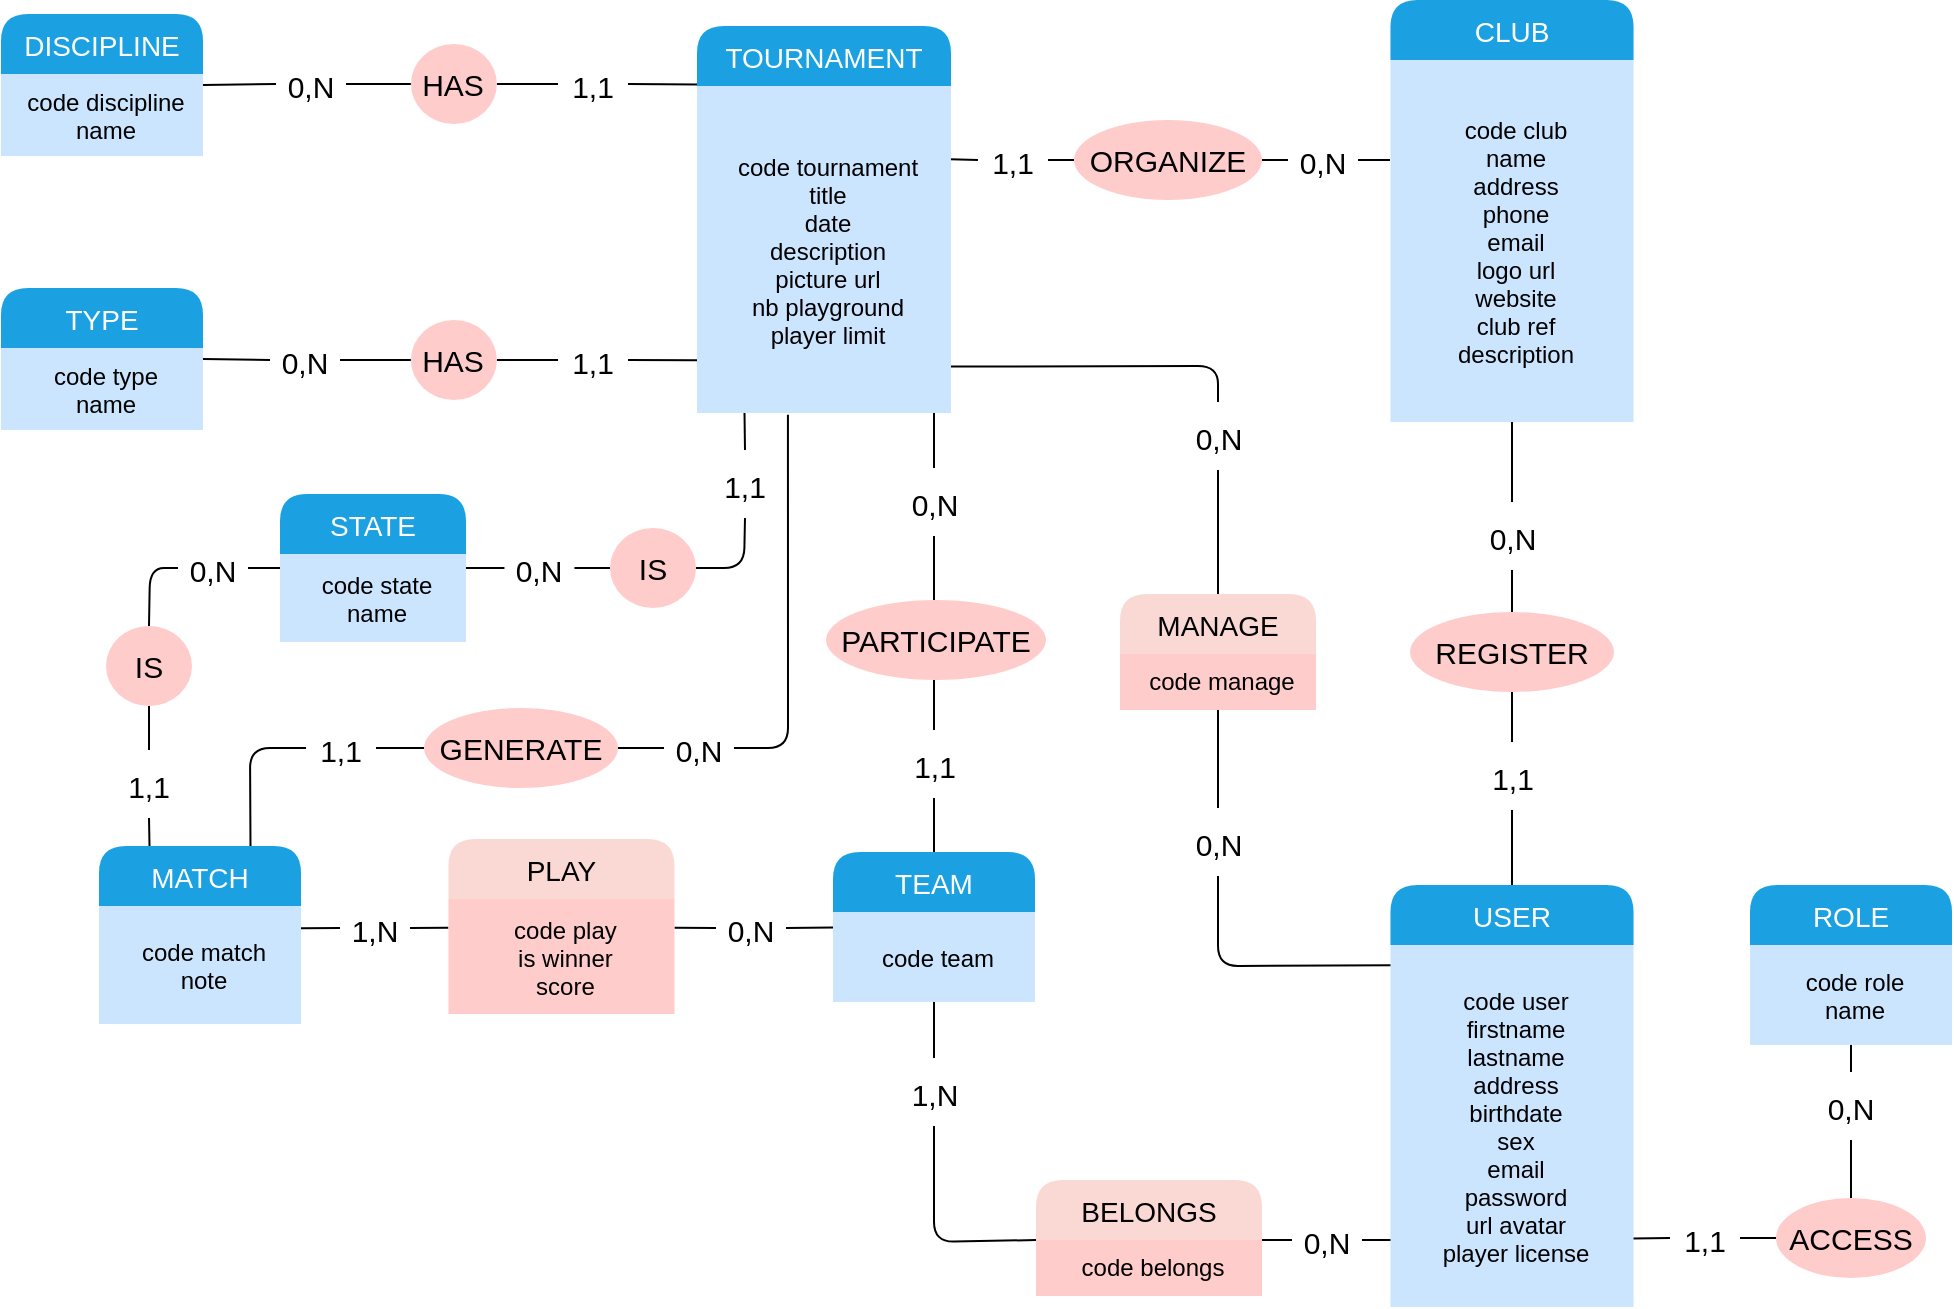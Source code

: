 <mxfile>
    <diagram id="q14IiLRXBmb8PRQ_uYk1" name="Page-1">
        <mxGraphModel dx="358" dy="567" grid="0" gridSize="10" guides="1" tooltips="1" connect="1" arrows="1" fold="1" page="1" pageScale="1" pageWidth="1169" pageHeight="827" background="#ffffff" math="0" shadow="0">
            <root>
                <mxCell id="0"/>
                <mxCell id="1" parent="0"/>
                <mxCell id="47" style="edgeStyle=none;html=1;exitX=1;exitY=0.5;exitDx=0;exitDy=0;entryX=0.007;entryY=0.151;entryDx=0;entryDy=0;entryPerimeter=0;fontSize=15;fontColor=#000000;startArrow=none;strokeColor=#000000;endArrow=none;endFill=0;" parent="1" source="57" target="207" edge="1">
                    <mxGeometry relative="1" as="geometry">
                        <mxPoint x="358.45" y="132.399" as="targetPoint"/>
                    </mxGeometry>
                </mxCell>
                <mxCell id="48" value="" style="edgeStyle=none;html=1;exitX=1;exitY=0.5;exitDx=0;exitDy=0;entryX=0;entryY=0.5;entryDx=0;entryDy=0;fontSize=15;fontColor=#000000;endArrow=none;startArrow=none;strokeColor=#000000;" parent="1" source="52" target="198" edge="1">
                    <mxGeometry relative="1" as="geometry">
                        <mxPoint x="125" y="131.5" as="sourcePoint"/>
                        <mxPoint x="191.0" y="132" as="targetPoint"/>
                    </mxGeometry>
                </mxCell>
                <mxCell id="49" style="edgeStyle=none;html=1;exitX=1;exitY=0.5;exitDx=0;exitDy=0;entryX=0.004;entryY=0.839;entryDx=0;entryDy=0;fontSize=15;fontColor=#000000;startArrow=none;entryPerimeter=0;endArrow=none;endFill=0;strokeColor=#000000;" parent="1" source="60" target="208" edge="1">
                    <mxGeometry relative="1" as="geometry">
                        <mxPoint x="357.55" y="270.031" as="targetPoint"/>
                    </mxGeometry>
                </mxCell>
                <mxCell id="51" value="" style="edgeStyle=none;html=1;exitX=1;exitY=0.5;exitDx=0;exitDy=0;entryX=0;entryY=0.5;entryDx=0;entryDy=0;fontSize=15;fontColor=#000000;endArrow=none;startArrow=none;strokeColor=#000000;" parent="1" source="54" target="196" edge="1">
                    <mxGeometry relative="1" as="geometry">
                        <mxPoint x="124.55" y="269.5" as="sourcePoint"/>
                        <mxPoint x="190.0" y="270" as="targetPoint"/>
                    </mxGeometry>
                </mxCell>
                <UserObject label="&lt;font style=&quot;font-size: 15px ; line-height: 1&quot;&gt;0,N&lt;/font&gt;" lucidchartObjectId="3bly9.hPKQTv" id="52">
                    <mxCell style="html=1;overflow=block;blockSpacing=1;whiteSpace=wrap;fontSize=20.2;spacing=3.8;strokeOpacity=0;fillOpacity=100;rounded=1;absoluteArcSize=1;arcSize=9;fillColor=none;strokeWidth=2;align=center;strokeColor=#000000;fontColor=#000000;" parent="1" vertex="1">
                        <mxGeometry x="159" y="115" width="35" height="34" as="geometry"/>
                    </mxCell>
                </UserObject>
                <mxCell id="53" value="" style="edgeStyle=none;html=1;exitX=1;exitY=0.5;exitDx=0;exitDy=0;entryX=0;entryY=0.5;entryDx=0;entryDy=0;fontSize=15;fontColor=#000000;endArrow=none;strokeColor=#000000;" parent="1" source="194" target="52" edge="1">
                    <mxGeometry relative="1" as="geometry">
                        <mxPoint x="97.0" y="131.5" as="sourcePoint"/>
                        <mxPoint x="191" y="132" as="targetPoint"/>
                    </mxGeometry>
                </mxCell>
                <UserObject label="&lt;font style=&quot;font-size: 15px ; line-height: 1&quot;&gt;0,N&lt;/font&gt;" lucidchartObjectId="3bly9.hPKQTv" id="54">
                    <mxCell style="html=1;overflow=block;blockSpacing=1;whiteSpace=wrap;fontSize=20.2;spacing=3.8;strokeOpacity=0;fillOpacity=100;rounded=1;absoluteArcSize=1;arcSize=9;fillColor=none;strokeWidth=2;align=center;strokeColor=#000000;fontColor=#000000;" parent="1" vertex="1">
                        <mxGeometry x="156" y="253" width="35" height="34" as="geometry"/>
                    </mxCell>
                </UserObject>
                <mxCell id="56" value="" style="edgeStyle=none;html=1;exitX=1;exitY=0.5;exitDx=0;exitDy=0;entryX=0;entryY=0.5;entryDx=0;entryDy=0;fontSize=15;fontColor=#000000;endArrow=none;strokeColor=#000000;" parent="1" source="191" target="54" edge="1">
                    <mxGeometry relative="1" as="geometry">
                        <mxPoint x="98.05" y="269.859" as="sourcePoint"/>
                        <mxPoint x="190.0" y="270" as="targetPoint"/>
                    </mxGeometry>
                </mxCell>
                <UserObject label="&lt;font style=&quot;font-size: 15px ; line-height: 1&quot;&gt;1,1&lt;/font&gt;" lucidchartObjectId="3bly9.hPKQTv" id="57">
                    <mxCell style="html=1;overflow=block;blockSpacing=1;whiteSpace=wrap;fontSize=20.2;spacing=3.8;strokeOpacity=0;fillOpacity=100;rounded=1;absoluteArcSize=1;arcSize=9;fillColor=none;strokeWidth=2;align=center;strokeColor=#000000;fontColor=#000000;" parent="1" vertex="1">
                        <mxGeometry x="300" y="115" width="35" height="34" as="geometry"/>
                    </mxCell>
                </UserObject>
                <mxCell id="58" value="" style="edgeStyle=none;html=1;exitX=1;exitY=0.5;exitDx=0;exitDy=0;entryX=0;entryY=0.5;entryDx=0;entryDy=0;fontSize=15;fontColor=#000000;startArrow=none;endArrow=none;strokeColor=#000000;" parent="1" source="198" target="57" edge="1">
                    <mxGeometry relative="1" as="geometry">
                        <mxPoint x="256.0" y="132" as="sourcePoint"/>
                        <mxPoint x="325.45" y="132.399" as="targetPoint"/>
                    </mxGeometry>
                </mxCell>
                <UserObject label="&lt;font style=&quot;font-size: 15px ; line-height: 1&quot;&gt;1,1&lt;/font&gt;" lucidchartObjectId="3bly9.hPKQTv" id="60">
                    <mxCell style="html=1;overflow=block;blockSpacing=1;whiteSpace=wrap;fontSize=20.2;spacing=3.8;strokeOpacity=0;fillOpacity=100;rounded=1;absoluteArcSize=1;arcSize=9;fillColor=none;strokeWidth=2;align=center;strokeColor=#000000;fontColor=#000000;" parent="1" vertex="1">
                        <mxGeometry x="300" y="253" width="35" height="34" as="geometry"/>
                    </mxCell>
                </UserObject>
                <mxCell id="61" value="" style="edgeStyle=none;html=1;exitX=1;exitY=0.5;exitDx=0;exitDy=0;entryX=0;entryY=0.5;entryDx=0;entryDy=0;fontSize=15;fontColor=#000000;startArrow=none;endArrow=none;strokeColor=#000000;" parent="1" source="196" target="60" edge="1">
                    <mxGeometry relative="1" as="geometry">
                        <mxPoint x="324.55" y="270.031" as="targetPoint"/>
                        <mxPoint x="255.45" y="270" as="sourcePoint"/>
                    </mxGeometry>
                </mxCell>
                <mxCell id="62" style="edgeStyle=none;html=1;exitX=1;exitY=0.5;exitDx=0;exitDy=0;fontSize=15;fontColor=#000000;startArrow=none;strokeColor=#000000;endArrow=none;endFill=0;entryX=-0.002;entryY=0.276;entryDx=0;entryDy=0;entryPerimeter=0;" parent="1" source="67" target="205" edge="1">
                    <mxGeometry relative="1" as="geometry">
                        <mxPoint x="702" y="170" as="targetPoint"/>
                    </mxGeometry>
                </mxCell>
                <mxCell id="64" value="" style="edgeStyle=none;html=1;exitX=1;exitY=0.5;exitDx=0;exitDy=0;entryX=0;entryY=0.5;entryDx=0;entryDy=0;fontSize=15;fontColor=#000000;endArrow=none;startArrow=none;strokeColor=#000000;" parent="1" source="65" target="203" edge="1">
                    <mxGeometry relative="1" as="geometry">
                        <mxPoint x="506" y="169.5" as="sourcePoint"/>
                        <mxPoint x="572" y="170" as="targetPoint"/>
                    </mxGeometry>
                </mxCell>
                <UserObject label="&lt;font style=&quot;font-size: 15px ; line-height: 1&quot;&gt;1,1&lt;/font&gt;" lucidchartObjectId="3bly9.hPKQTv" id="65">
                    <mxCell style="html=1;overflow=block;blockSpacing=1;whiteSpace=wrap;fontSize=20.2;spacing=3.8;strokeOpacity=0;fillOpacity=100;rounded=1;absoluteArcSize=1;arcSize=9;fillColor=none;strokeWidth=2;align=center;strokeColor=#000000;fontColor=#000000;" parent="1" vertex="1">
                        <mxGeometry x="510" y="153" width="35" height="34" as="geometry"/>
                    </mxCell>
                </UserObject>
                <mxCell id="66" value="" style="edgeStyle=none;html=1;exitX=0.996;exitY=0.224;exitDx=0;exitDy=0;entryX=0;entryY=0.5;entryDx=0;entryDy=0;fontSize=15;fontColor=#000000;endArrow=none;exitPerimeter=0;strokeColor=#000000;" parent="1" source="208" target="65" edge="1">
                    <mxGeometry relative="1" as="geometry">
                        <mxPoint x="507.85" y="169.986" as="sourcePoint"/>
                        <mxPoint x="567.55" y="194" as="targetPoint"/>
                    </mxGeometry>
                </mxCell>
                <UserObject label="&lt;font style=&quot;font-size: 15px ; line-height: 1&quot;&gt;0,N&lt;/font&gt;" lucidchartObjectId="3bly9.hPKQTv" id="67">
                    <mxCell style="html=1;overflow=block;blockSpacing=1;whiteSpace=wrap;fontSize=20.2;spacing=3.8;strokeOpacity=0;fillOpacity=100;rounded=1;absoluteArcSize=1;arcSize=9;fillColor=none;strokeWidth=2;align=center;strokeColor=#000000;fontColor=#000000;" parent="1" vertex="1">
                        <mxGeometry x="665" y="153" width="35" height="34" as="geometry"/>
                    </mxCell>
                </UserObject>
                <mxCell id="68" value="" style="edgeStyle=none;html=1;exitX=1;exitY=0.5;exitDx=0;exitDy=0;entryX=0;entryY=0.5;entryDx=0;entryDy=0;fontSize=15;fontColor=#000000;startArrow=none;endArrow=none;strokeColor=#000000;" parent="1" source="203" target="67" edge="1">
                    <mxGeometry relative="1" as="geometry">
                        <mxPoint x="637" y="170" as="sourcePoint"/>
                        <mxPoint x="706.45" y="170.399" as="targetPoint"/>
                    </mxGeometry>
                </mxCell>
                <mxCell id="70" style="edgeStyle=none;html=1;exitX=0.5;exitY=0;exitDx=0;exitDy=0;fontSize=15;fontColor=#000000;endArrow=none;endFill=0;strokeColor=#000000;startArrow=none;entryX=0.5;entryY=1;entryDx=0;entryDy=0;" parent="1" source="72" target="204" edge="1">
                    <mxGeometry relative="1" as="geometry">
                        <mxPoint x="777" y="315" as="targetPoint"/>
                    </mxGeometry>
                </mxCell>
                <mxCell id="71" style="edgeStyle=none;html=1;exitX=0.5;exitY=1;exitDx=0;exitDy=0;entryX=0.5;entryY=0;entryDx=0;entryDy=0;fontSize=15;fontColor=#000000;endArrow=none;endFill=0;strokeColor=#000000;startArrow=none;" parent="1" source="74" target="175" edge="1">
                    <mxGeometry relative="1" as="geometry">
                        <mxPoint x="777" y="515" as="targetPoint"/>
                    </mxGeometry>
                </mxCell>
                <UserObject label="&lt;font style=&quot;font-size: 15px ; line-height: 1&quot;&gt;0,N&lt;/font&gt;" lucidchartObjectId="3bly9.hPKQTv" id="72">
                    <mxCell style="html=1;overflow=block;blockSpacing=1;whiteSpace=wrap;fontSize=20.2;spacing=3.8;strokeOpacity=0;fillOpacity=100;rounded=1;absoluteArcSize=1;arcSize=9;fillColor=none;strokeWidth=2;align=center;strokeColor=#000000;fontColor=#000000;" parent="1" vertex="1">
                        <mxGeometry x="759.5" y="341" width="35" height="34" as="geometry"/>
                    </mxCell>
                </UserObject>
                <mxCell id="73" value="" style="edgeStyle=none;html=1;exitX=0.5;exitY=0;exitDx=0;exitDy=0;fontSize=15;fontColor=#000000;endArrow=none;endFill=0;strokeColor=#000000;entryX=0.5;entryY=1;entryDx=0;entryDy=0;" parent="1" source="202" target="72" edge="1">
                    <mxGeometry relative="1" as="geometry">
                        <mxPoint x="777" y="395" as="sourcePoint"/>
                        <mxPoint x="777" y="315" as="targetPoint"/>
                    </mxGeometry>
                </mxCell>
                <UserObject label="&lt;font style=&quot;font-size: 15px ; line-height: 1&quot;&gt;1,1&lt;/font&gt;" lucidchartObjectId="3bly9.hPKQTv" id="74">
                    <mxCell style="html=1;overflow=block;blockSpacing=1;whiteSpace=wrap;fontSize=20.2;spacing=3.8;strokeOpacity=0;fillOpacity=100;rounded=1;absoluteArcSize=1;arcSize=9;fillColor=none;strokeWidth=2;align=center;strokeColor=#000000;fontColor=#000000;" parent="1" vertex="1">
                        <mxGeometry x="759.5" y="461" width="35" height="34" as="geometry"/>
                    </mxCell>
                </UserObject>
                <mxCell id="75" value="" style="edgeStyle=none;html=1;exitX=0.5;exitY=1;exitDx=0;exitDy=0;entryX=0.5;entryY=0;entryDx=0;entryDy=0;fontSize=15;fontColor=#000000;endArrow=none;endFill=0;strokeColor=#000000;" parent="1" source="202" target="74" edge="1">
                    <mxGeometry relative="1" as="geometry">
                        <mxPoint x="777" y="437.0" as="sourcePoint"/>
                        <mxPoint x="777" y="515.0" as="targetPoint"/>
                    </mxGeometry>
                </mxCell>
                <mxCell id="93" value="" style="edgeStyle=none;html=1;exitX=1;exitY=0.5;exitDx=0;exitDy=0;entryX=0;entryY=0.5;entryDx=0;entryDy=0;fontSize=15;fontColor=#000000;endArrow=none;endFill=0;strokeColor=#000000;startArrow=none;" parent="1" source="94" target="179" edge="1">
                    <mxGeometry relative="1" as="geometry">
                        <mxPoint x="852" y="637.5" as="sourcePoint"/>
                        <mxPoint x="917.0" y="709" as="targetPoint"/>
                        <Array as="points"/>
                    </mxGeometry>
                </mxCell>
                <UserObject label="&lt;font style=&quot;font-size: 15px ; line-height: 1&quot;&gt;1,1&lt;/font&gt;" lucidchartObjectId="3bly9.hPKQTv" id="94">
                    <mxCell style="html=1;overflow=block;blockSpacing=1;whiteSpace=wrap;fontSize=20.2;spacing=3.8;strokeOpacity=0;fillOpacity=100;rounded=1;absoluteArcSize=1;arcSize=9;fillColor=none;strokeWidth=2;align=center;strokeColor=#000000;fontColor=#000000;" parent="1" vertex="1">
                        <mxGeometry x="856" y="692" width="35" height="34" as="geometry"/>
                    </mxCell>
                </UserObject>
                <mxCell id="95" value="" style="edgeStyle=none;html=1;exitX=0.994;exitY=0.811;exitDx=0;exitDy=0;entryX=0;entryY=0.5;entryDx=0;entryDy=0;fontSize=15;fontColor=#000000;endArrow=none;endFill=0;strokeColor=#000000;exitPerimeter=0;" parent="1" source="176" target="94" edge="1">
                    <mxGeometry relative="1" as="geometry">
                        <mxPoint x="851.85" y="637.677" as="sourcePoint"/>
                        <mxPoint x="942.0" y="718" as="targetPoint"/>
                        <Array as="points"/>
                    </mxGeometry>
                </mxCell>
                <UserObject label="&lt;font style=&quot;font-size: 15px ; line-height: 1&quot;&gt;0,N&lt;/font&gt;" lucidchartObjectId="3bly9.hPKQTv" id="96">
                    <mxCell style="html=1;overflow=block;blockSpacing=1;whiteSpace=wrap;fontSize=20.2;spacing=3.8;strokeOpacity=0;fillOpacity=100;rounded=1;absoluteArcSize=1;arcSize=9;fillColor=none;strokeWidth=2;align=center;strokeColor=#000000;fontColor=#000000;" parent="1" vertex="1">
                        <mxGeometry x="929" y="626" width="35" height="34" as="geometry"/>
                    </mxCell>
                </UserObject>
                <mxCell id="107" style="edgeStyle=none;html=1;exitX=0.5;exitY=0;exitDx=0;exitDy=0;entryX=0.5;entryY=1;entryDx=0;entryDy=0;fontSize=15;fontColor=#000000;endArrow=none;endFill=0;strokeColor=#000000;startArrow=none;" parent="1" source="111" target="161" edge="1">
                    <mxGeometry relative="1" as="geometry">
                        <mxPoint x="488" y="592.104" as="targetPoint"/>
                    </mxGeometry>
                </mxCell>
                <UserObject label="&lt;font style=&quot;font-size: 15px ; line-height: 1&quot;&gt;0,N&lt;/font&gt;" lucidchartObjectId="3bly9.hPKQTv" id="109">
                    <mxCell style="html=1;overflow=block;blockSpacing=1;whiteSpace=wrap;fontSize=20.2;spacing=3.8;strokeOpacity=0;fillOpacity=100;rounded=1;absoluteArcSize=1;arcSize=9;fillColor=none;strokeWidth=2;align=center;strokeColor=#000000;fontColor=#000000;" parent="1" vertex="1">
                        <mxGeometry x="667" y="693" width="35" height="34" as="geometry"/>
                    </mxCell>
                </UserObject>
                <mxCell id="110" value="" style="edgeStyle=none;html=1;fontSize=15;fontColor=#000000;endArrow=none;endFill=0;strokeColor=#000000;exitX=1;exitY=0;exitDx=0;exitDy=0;entryX=0;entryY=0.5;entryDx=0;entryDy=0;" parent="1" source="170" target="109" edge="1">
                    <mxGeometry relative="1" as="geometry">
                        <mxPoint x="627.45" y="709.405" as="sourcePoint"/>
                        <mxPoint x="653" y="709" as="targetPoint"/>
                    </mxGeometry>
                </mxCell>
                <UserObject label="&lt;font style=&quot;font-size: 15px ; line-height: 1&quot;&gt;1,N&lt;/font&gt;" lucidchartObjectId="3bly9.hPKQTv" id="111">
                    <mxCell style="html=1;overflow=block;blockSpacing=1;whiteSpace=wrap;fontSize=20.2;spacing=3.8;strokeOpacity=0;fillOpacity=100;rounded=1;absoluteArcSize=1;arcSize=9;fillColor=none;strokeWidth=2;align=center;strokeColor=#000000;fontColor=#000000;" parent="1" vertex="1">
                        <mxGeometry x="470.5" y="619" width="35" height="34" as="geometry"/>
                    </mxCell>
                </UserObject>
                <mxCell id="112" value="" style="edgeStyle=none;html=1;exitX=0;exitY=0;exitDx=0;exitDy=0;entryX=0.5;entryY=1;entryDx=0;entryDy=0;fontSize=15;fontColor=#000000;endArrow=none;endFill=0;strokeColor=#000000;" parent="1" source="170" target="111" edge="1">
                    <mxGeometry relative="1" as="geometry">
                        <mxPoint x="552" y="710" as="sourcePoint"/>
                        <mxPoint x="132" y="549.665" as="targetPoint"/>
                        <Array as="points">
                            <mxPoint x="488" y="711"/>
                        </Array>
                    </mxGeometry>
                </mxCell>
                <mxCell id="121" style="edgeStyle=none;html=1;exitX=0.5;exitY=1;exitDx=0;exitDy=0;entryX=0.5;entryY=0;entryDx=0;entryDy=0;fontSize=15;fontColor=#000000;endArrow=none;endFill=0;strokeColor=#000000;" parent="1" source="113" target="160" edge="1">
                    <mxGeometry relative="1" as="geometry">
                        <mxPoint x="488" y="502.0" as="targetPoint"/>
                    </mxGeometry>
                </mxCell>
                <UserObject label="&lt;font style=&quot;font-size: 15px ; line-height: 1&quot;&gt;1,1&lt;/font&gt;" lucidchartObjectId="3bly9.hPKQTv" id="113">
                    <mxCell style="html=1;overflow=block;blockSpacing=1;whiteSpace=wrap;fontSize=20.2;spacing=3.8;strokeOpacity=0;fillOpacity=100;rounded=1;absoluteArcSize=1;arcSize=9;fillColor=none;strokeWidth=2;align=center;strokeColor=#000000;fontColor=#000000;" parent="1" vertex="1">
                        <mxGeometry x="470.5" y="455" width="35" height="34" as="geometry"/>
                    </mxCell>
                </UserObject>
                <mxCell id="119" style="edgeStyle=none;html=1;exitX=0.5;exitY=0;exitDx=0;exitDy=0;entryX=0.933;entryY=0.995;entryDx=0;entryDy=0;fontSize=15;fontColor=#000000;endArrow=none;endFill=0;strokeColor=#000000;entryPerimeter=0;" parent="1" source="115" target="208" edge="1">
                    <mxGeometry relative="1" as="geometry">
                        <mxPoint x="475" y="296.5" as="targetPoint"/>
                    </mxGeometry>
                </mxCell>
                <UserObject label="&lt;font style=&quot;font-size: 15px ; line-height: 1&quot;&gt;0,N&lt;/font&gt;" lucidchartObjectId="3bly9.hPKQTv" id="115">
                    <mxCell style="html=1;overflow=block;blockSpacing=1;whiteSpace=wrap;fontSize=20.2;spacing=3.8;strokeOpacity=0;fillOpacity=100;rounded=1;absoluteArcSize=1;arcSize=9;fillColor=none;strokeWidth=2;align=center;strokeColor=#000000;fontColor=#000000;" parent="1" vertex="1">
                        <mxGeometry x="470.5" y="324" width="35" height="34" as="geometry"/>
                    </mxCell>
                </UserObject>
                <mxCell id="124" style="edgeStyle=none;html=1;exitX=0.5;exitY=0;exitDx=0;exitDy=0;entryX=0.996;entryY=0.858;entryDx=0;entryDy=0;entryPerimeter=0;fontSize=15;fontColor=#000000;endArrow=none;endFill=0;strokeColor=#000000;startArrow=none;" parent="1" source="126" target="208" edge="1">
                    <mxGeometry relative="1" as="geometry">
                        <Array as="points">
                            <mxPoint x="630" y="273"/>
                        </Array>
                        <mxPoint x="510.7" y="273.584" as="targetPoint"/>
                    </mxGeometry>
                </mxCell>
                <mxCell id="125" style="edgeStyle=none;html=1;exitX=0.5;exitY=1;exitDx=0;exitDy=0;entryX=0.011;entryY=0.056;entryDx=0;entryDy=0;entryPerimeter=0;fontSize=15;fontColor=#000000;endArrow=none;endFill=0;strokeColor=#000000;startArrow=none;" parent="1" source="129" target="176" edge="1">
                    <mxGeometry relative="1" as="geometry">
                        <Array as="points">
                            <mxPoint x="630" y="573"/>
                        </Array>
                        <mxPoint x="700.05" y="572.639" as="targetPoint"/>
                    </mxGeometry>
                </mxCell>
                <mxCell id="128" style="edgeStyle=none;html=1;exitX=0.5;exitY=1;exitDx=0;exitDy=0;entryX=0.5;entryY=0;entryDx=0;entryDy=0;fontSize=15;fontColor=#000000;endArrow=none;endFill=0;strokeColor=#000000;" parent="1" source="126" target="171" edge="1">
                    <mxGeometry relative="1" as="geometry">
                        <mxPoint x="630" y="383" as="targetPoint"/>
                    </mxGeometry>
                </mxCell>
                <UserObject label="&lt;font style=&quot;font-size: 15px ; line-height: 1&quot;&gt;0,N&lt;/font&gt;" lucidchartObjectId="3bly9.hPKQTv" id="126">
                    <mxCell style="html=1;overflow=block;blockSpacing=1;whiteSpace=wrap;fontSize=20.2;spacing=3.8;strokeOpacity=0;fillOpacity=100;rounded=1;absoluteArcSize=1;arcSize=9;fillColor=none;strokeWidth=2;align=center;strokeColor=#000000;fontColor=#000000;" parent="1" vertex="1">
                        <mxGeometry x="612.5" y="291" width="35" height="34" as="geometry"/>
                    </mxCell>
                </UserObject>
                <UserObject label="&lt;font style=&quot;font-size: 15px ; line-height: 1&quot;&gt;0,N&lt;/font&gt;" lucidchartObjectId="3bly9.hPKQTv" id="129">
                    <mxCell style="html=1;overflow=block;blockSpacing=1;whiteSpace=wrap;fontSize=20.2;spacing=3.8;strokeOpacity=0;fillOpacity=100;rounded=1;absoluteArcSize=1;arcSize=9;fillColor=none;strokeWidth=2;align=center;strokeColor=#000000;fontColor=#000000;" parent="1" vertex="1">
                        <mxGeometry x="612.5" y="494" width="35" height="34" as="geometry"/>
                    </mxCell>
                </UserObject>
                <mxCell id="130" value="" style="edgeStyle=none;html=1;exitX=0.5;exitY=1;exitDx=0;exitDy=0;entryX=0.5;entryY=0;entryDx=0;entryDy=0;fontSize=15;fontColor=#000000;endArrow=none;endFill=0;strokeColor=#000000;" parent="1" source="172" target="129" edge="1">
                    <mxGeometry relative="1" as="geometry">
                        <mxPoint x="630" y="449" as="sourcePoint"/>
                        <mxPoint x="719.05" y="593.639" as="targetPoint"/>
                        <Array as="points"/>
                    </mxGeometry>
                </mxCell>
                <mxCell id="135" value="" style="edgeStyle=none;html=1;fontSize=15;fontColor=#000000;endArrow=none;endFill=0;strokeColor=#000000;exitX=1;exitY=0.5;exitDx=0;exitDy=0;entryX=0.005;entryY=0.815;entryDx=0;entryDy=0;entryPerimeter=0;" parent="1" source="109" target="176" edge="1">
                    <mxGeometry relative="1" as="geometry">
                        <mxPoint x="644.45" y="719" as="sourcePoint"/>
                        <mxPoint x="702.3" y="709.974" as="targetPoint"/>
                    </mxGeometry>
                </mxCell>
                <mxCell id="139" style="edgeStyle=none;html=1;exitX=0.5;exitY=1;exitDx=0;exitDy=0;entryX=0.5;entryY=0;entryDx=0;entryDy=0;fontSize=15;fontColor=#000000;endArrow=none;endFill=0;strokeColor=#000000;" parent="1" target="113" edge="1">
                    <mxGeometry relative="1" as="geometry">
                        <mxPoint x="488" y="430" as="sourcePoint"/>
                        <mxPoint x="461" y="615" as="targetPoint"/>
                    </mxGeometry>
                </mxCell>
                <UserObject label="&lt;font style=&quot;font-size: 15px ; line-height: 1&quot;&gt;0,N&lt;/font&gt;" lucidchartObjectId="3bly9.hPKQTv" id="142">
                    <mxCell style="html=1;overflow=block;blockSpacing=1;whiteSpace=wrap;fontSize=20.2;spacing=3.8;strokeOpacity=0;fillOpacity=100;rounded=1;absoluteArcSize=1;arcSize=35;fillColor=none;strokeWidth=2;align=center;strokeColor=#000000;fontColor=#000000;" parent="1" vertex="1">
                        <mxGeometry x="353" y="447" width="35" height="34" as="geometry"/>
                    </mxCell>
                </UserObject>
                <mxCell id="144" style="edgeStyle=none;html=1;exitX=1;exitY=0.5;exitDx=0;exitDy=0;entryX=0;entryY=0.5;entryDx=0;entryDy=0;fontSize=15;fontColor=#000000;endArrow=none;endFill=0;strokeColor=#000000;" parent="1" source="200" target="142" edge="1">
                    <mxGeometry relative="1" as="geometry">
                        <mxPoint x="214.45" y="464" as="sourcePoint"/>
                        <mxPoint x="338" y="464.0" as="targetPoint"/>
                    </mxGeometry>
                </mxCell>
                <mxCell id="145" style="edgeStyle=none;html=1;exitX=0.358;exitY=1.005;exitDx=0;exitDy=0;entryX=1;entryY=0.5;entryDx=0;entryDy=0;fontSize=15;fontColor=#000000;endArrow=none;endFill=0;strokeColor=#000000;exitPerimeter=0;" parent="1" source="208" target="142" edge="1">
                    <mxGeometry relative="1" as="geometry">
                        <mxPoint x="425.883" y="297.318" as="sourcePoint"/>
                        <mxPoint x="409.0" y="464" as="targetPoint"/>
                        <Array as="points">
                            <mxPoint x="415" y="464"/>
                        </Array>
                    </mxGeometry>
                </mxCell>
                <mxCell id="146" style="edgeStyle=none;html=1;exitX=0;exitY=0.5;exitDx=0;exitDy=0;fontSize=15;fontColor=#000000;endArrow=none;endFill=0;strokeColor=#000000;entryX=1;entryY=0.5;entryDx=0;entryDy=0;" parent="1" source="200" target="147" edge="1">
                    <mxGeometry relative="1" as="geometry">
                        <mxPoint x="149.0" y="464" as="sourcePoint"/>
                        <mxPoint x="112" y="464" as="targetPoint"/>
                    </mxGeometry>
                </mxCell>
                <UserObject label="&lt;font style=&quot;font-size: 15px ; line-height: 1&quot;&gt;1,1&lt;/font&gt;" lucidchartObjectId="3bly9.hPKQTv" id="147">
                    <mxCell style="html=1;overflow=block;blockSpacing=1;whiteSpace=wrap;fontSize=20.2;spacing=3.8;strokeOpacity=0;fillOpacity=100;rounded=1;absoluteArcSize=1;arcSize=35;fillColor=none;strokeWidth=2;align=center;strokeColor=#000000;fontColor=#000000;" parent="1" vertex="1">
                        <mxGeometry x="174" y="447" width="35" height="34" as="geometry"/>
                    </mxCell>
                </UserObject>
                <mxCell id="148" style="edgeStyle=none;html=1;exitX=0;exitY=0.5;exitDx=0;exitDy=0;fontSize=15;fontColor=#000000;endArrow=none;endFill=0;strokeColor=#000000;entryX=0.75;entryY=0;entryDx=0;entryDy=0;" parent="1" source="147" target="158" edge="1">
                    <mxGeometry relative="1" as="geometry">
                        <mxPoint x="167.0" y="402" as="sourcePoint"/>
                        <mxPoint x="35" y="497.5" as="targetPoint"/>
                        <Array as="points">
                            <mxPoint x="146" y="464"/>
                        </Array>
                    </mxGeometry>
                </mxCell>
                <UserObject label="&lt;font style=&quot;font-size: 15px ; line-height: 1&quot;&gt;1,N&lt;/font&gt;" lucidchartObjectId="3bly9.hPKQTv" id="151">
                    <mxCell style="html=1;overflow=block;blockSpacing=1;whiteSpace=wrap;fontSize=20.2;spacing=3.8;strokeOpacity=0;fillOpacity=100;rounded=1;absoluteArcSize=1;arcSize=9;fillColor=none;strokeWidth=2;align=center;strokeColor=#000000;fontColor=#000000;" parent="1" vertex="1">
                        <mxGeometry x="191" y="537" width="35" height="34" as="geometry"/>
                    </mxCell>
                </UserObject>
                <UserObject label="&lt;font style=&quot;font-size: 15px ; line-height: 1&quot;&gt;0,N&lt;/font&gt;" lucidchartObjectId="3bly9.hPKQTv" id="152">
                    <mxCell style="html=1;overflow=block;blockSpacing=1;whiteSpace=wrap;fontSize=20.2;spacing=3.8;strokeOpacity=0;fillOpacity=100;rounded=1;absoluteArcSize=1;arcSize=35;fillColor=none;strokeWidth=2;align=center;strokeColor=#000000;fontColor=#000000;" parent="1" vertex="1">
                        <mxGeometry x="379" y="537" width="35" height="34" as="geometry"/>
                    </mxCell>
                </UserObject>
                <mxCell id="154" style="edgeStyle=none;html=1;entryX=1;entryY=0.5;entryDx=0;entryDy=0;fontSize=15;fontColor=#000000;endArrow=none;endFill=0;strokeColor=#000000;startArrow=none;exitX=0.004;exitY=0.173;exitDx=0;exitDy=0;exitPerimeter=0;" parent="1" source="161" target="152" edge="1">
                    <mxGeometry relative="1" as="geometry">
                        <mxPoint x="385" y="554" as="sourcePoint"/>
                        <mxPoint x="437" y="613.608" as="targetPoint"/>
                    </mxGeometry>
                </mxCell>
                <mxCell id="155" style="edgeStyle=none;html=1;entryX=0;entryY=0.5;entryDx=0;entryDy=0;fontSize=15;fontColor=#000000;endArrow=none;endFill=0;strokeColor=#000000;startArrow=none;exitX=1;exitY=0.25;exitDx=0;exitDy=0;" parent="1" source="167" target="152" edge="1">
                    <mxGeometry relative="1" as="geometry">
                        <mxPoint x="278" y="554" as="sourcePoint"/>
                        <mxPoint x="356" y="554.0" as="targetPoint"/>
                    </mxGeometry>
                </mxCell>
                <mxCell id="156" style="edgeStyle=none;html=1;exitX=0.999;exitY=0.189;exitDx=0;exitDy=0;entryX=0;entryY=0.5;entryDx=0;entryDy=0;fontSize=15;fontColor=#000000;endArrow=none;endFill=0;strokeColor=#000000;startArrow=none;exitPerimeter=0;" parent="1" source="159" target="151" edge="1">
                    <mxGeometry relative="1" as="geometry">
                        <mxPoint x="94.95" y="548.66" as="sourcePoint"/>
                        <mxPoint x="436" y="613.608" as="targetPoint"/>
                    </mxGeometry>
                </mxCell>
                <mxCell id="157" style="edgeStyle=none;html=1;entryX=1;entryY=0.5;entryDx=0;entryDy=0;fontSize=15;fontColor=#000000;endArrow=none;endFill=0;strokeColor=#000000;startArrow=none;exitX=0;exitY=0.25;exitDx=0;exitDy=0;" parent="1" source="167" target="151" edge="1">
                    <mxGeometry relative="1" as="geometry">
                        <mxPoint x="128" y="554" as="sourcePoint"/>
                        <mxPoint x="93" y="553" as="targetPoint"/>
                    </mxGeometry>
                </mxCell>
                <mxCell id="158" value="MATCH" style="swimlane;childLayout=stackLayout;horizontal=1;startSize=30;horizontalStack=0;rounded=1;fontSize=14;fontStyle=0;strokeWidth=2;resizeParent=0;resizeLast=1;shadow=0;dashed=0;align=center;fillColor=#1ba1e2;fontColor=#ffffff;strokeColor=none;swimlaneLine=0;" parent="1" vertex="1">
                    <mxGeometry x="70.5" y="513" width="101" height="89" as="geometry">
                        <mxRectangle x="206" y="605" width="76" height="30" as="alternateBounds"/>
                    </mxGeometry>
                </mxCell>
                <mxCell id="159" value="code match&#10;note" style="align=center;strokeColor=none;fillColor=#cce5ff;spacingLeft=4;fontSize=12;verticalAlign=middle;resizable=0;rotatable=0;part=1;fontColor=#000000;" parent="158" vertex="1">
                    <mxGeometry y="30" width="101" height="59" as="geometry"/>
                </mxCell>
                <mxCell id="160" value="TEAM" style="swimlane;childLayout=stackLayout;horizontal=1;startSize=30;horizontalStack=0;rounded=1;fontSize=14;fontStyle=0;strokeWidth=2;resizeParent=0;resizeLast=1;shadow=0;dashed=0;align=center;fillColor=#1ba1e2;fontColor=#ffffff;strokeColor=none;swimlaneLine=0;" parent="1" vertex="1">
                    <mxGeometry x="437.5" y="516" width="101" height="75" as="geometry">
                        <mxRectangle x="206" y="605" width="76" height="30" as="alternateBounds"/>
                    </mxGeometry>
                </mxCell>
                <mxCell id="161" value="code team" style="align=center;strokeColor=none;fillColor=#cce5ff;spacingLeft=4;fontSize=12;verticalAlign=middle;resizable=0;rotatable=0;part=1;fontColor=#000000;" parent="160" vertex="1">
                    <mxGeometry y="30" width="101" height="45" as="geometry"/>
                </mxCell>
                <mxCell id="166" value="PLAY" style="swimlane;childLayout=stackLayout;horizontal=1;startSize=30;horizontalStack=0;rounded=1;fontSize=14;fontStyle=0;strokeWidth=2;resizeParent=0;resizeLast=1;shadow=0;dashed=0;align=center;fillColor=#fad9d5;strokeColor=none;swimlaneLine=0;fontColor=#000000;" parent="1" vertex="1">
                    <mxGeometry x="245.22" y="509.5" width="113" height="87.5" as="geometry">
                        <mxRectangle x="206" y="605" width="76" height="30" as="alternateBounds"/>
                    </mxGeometry>
                </mxCell>
                <mxCell id="167" value="code play&#10;is winner&#10;score" style="align=center;strokeColor=none;fillColor=#ffcccc;spacingLeft=4;fontSize=12;verticalAlign=middle;resizable=0;rotatable=0;part=1;fontColor=#000000;" parent="166" vertex="1">
                    <mxGeometry y="30" width="113" height="57.5" as="geometry"/>
                </mxCell>
                <mxCell id="169" value="BELONGS" style="swimlane;childLayout=stackLayout;horizontal=1;startSize=30;horizontalStack=0;rounded=1;fontSize=14;fontStyle=0;strokeWidth=2;resizeParent=0;resizeLast=1;shadow=0;dashed=0;align=center;fillColor=#fad9d5;strokeColor=none;swimlaneLine=0;fontColor=#000000;" parent="1" vertex="1">
                    <mxGeometry x="539" y="680" width="113" height="58" as="geometry">
                        <mxRectangle x="206" y="605" width="76" height="30" as="alternateBounds"/>
                    </mxGeometry>
                </mxCell>
                <mxCell id="170" value="code belongs" style="align=center;strokeColor=none;fillColor=#ffcccc;spacingLeft=4;fontSize=12;verticalAlign=top;resizable=0;rotatable=0;part=1;fontColor=#000000;" parent="169" vertex="1">
                    <mxGeometry y="30" width="113" height="28" as="geometry"/>
                </mxCell>
                <mxCell id="171" value="MANAGE" style="swimlane;childLayout=stackLayout;horizontal=1;startSize=30;horizontalStack=0;rounded=1;fontSize=14;fontStyle=0;strokeWidth=2;resizeParent=0;resizeLast=1;shadow=0;dashed=0;align=center;fillColor=#fad9d5;strokeColor=none;swimlaneLine=0;fontColor=#000000;" parent="1" vertex="1">
                    <mxGeometry x="581" y="387" width="98" height="58" as="geometry">
                        <mxRectangle x="206" y="605" width="76" height="30" as="alternateBounds"/>
                    </mxGeometry>
                </mxCell>
                <mxCell id="172" value="code manage" style="align=center;strokeColor=none;fillColor=#ffcccc;spacingLeft=4;fontSize=12;verticalAlign=top;resizable=0;rotatable=0;part=1;fontColor=#000000;" parent="171" vertex="1">
                    <mxGeometry y="30" width="98" height="28" as="geometry"/>
                </mxCell>
                <mxCell id="175" value="USER" style="swimlane;childLayout=stackLayout;horizontal=1;startSize=30;horizontalStack=0;rounded=1;fontSize=14;fontStyle=0;strokeWidth=2;resizeParent=0;resizeLast=1;shadow=0;dashed=0;align=center;fillColor=#1ba1e2;fontColor=#ffffff;strokeColor=none;swimlaneLine=0;" parent="1" vertex="1">
                    <mxGeometry x="716.23" y="532.5" width="121.55" height="211" as="geometry">
                        <mxRectangle x="206" y="605" width="76" height="30" as="alternateBounds"/>
                    </mxGeometry>
                </mxCell>
                <mxCell id="176" value="code user&#10;firstname&#10;lastname&#10;address&#10;birthdate&#10;sex&#10;email&#10;password&#10;url avatar&#10;player license" style="align=center;strokeColor=none;fillColor=#cce5ff;spacingLeft=4;fontSize=12;verticalAlign=middle;resizable=0;rotatable=0;part=1;fontColor=#000000;" parent="175" vertex="1">
                    <mxGeometry y="30" width="121.55" height="181" as="geometry"/>
                </mxCell>
                <mxCell id="177" value="ROLE" style="swimlane;childLayout=stackLayout;horizontal=1;startSize=30;horizontalStack=0;rounded=1;fontSize=14;fontStyle=0;strokeWidth=2;resizeParent=0;resizeLast=1;shadow=0;dashed=0;align=center;fillColor=#1ba1e2;fontColor=#ffffff;strokeColor=none;swimlaneLine=0;" parent="1" vertex="1">
                    <mxGeometry x="896" y="532.5" width="101" height="80" as="geometry">
                        <mxRectangle x="206" y="605" width="76" height="30" as="alternateBounds"/>
                    </mxGeometry>
                </mxCell>
                <mxCell id="178" value="code role&#10;name" style="align=center;strokeColor=none;fillColor=#cce5ff;spacingLeft=4;fontSize=12;verticalAlign=middle;resizable=0;rotatable=0;part=1;fontColor=#000000;" parent="177" vertex="1">
                    <mxGeometry y="30" width="101" height="50" as="geometry"/>
                </mxCell>
                <mxCell id="179" value="ACCESS" style="ellipse;whiteSpace=wrap;html=1;align=center;rounded=1;fontSize=15;fillColor=#ffcccc;strokeColor=none;fontColor=#000000;" parent="1" vertex="1">
                    <mxGeometry x="909" y="689" width="75" height="40" as="geometry"/>
                </mxCell>
                <mxCell id="180" value="" style="edgeStyle=none;html=1;exitX=0.5;exitY=0;exitDx=0;exitDy=0;entryX=0.5;entryY=1;entryDx=0;entryDy=0;fontSize=15;fontColor=#000000;endArrow=none;endFill=0;strokeColor=#000000;startArrow=none;" parent="1" source="179" target="96" edge="1">
                    <mxGeometry relative="1" as="geometry">
                        <mxPoint x="900" y="719" as="sourcePoint"/>
                        <mxPoint x="915.0" y="719" as="targetPoint"/>
                        <Array as="points"/>
                    </mxGeometry>
                </mxCell>
                <mxCell id="181" value="" style="edgeStyle=none;html=1;entryX=0.5;entryY=0;entryDx=0;entryDy=0;fontSize=15;fontColor=#000000;endArrow=none;endFill=0;strokeColor=#000000;startArrow=none;exitX=0.5;exitY=1;exitDx=0;exitDy=0;" parent="1" source="177" target="96" edge="1">
                    <mxGeometry relative="1" as="geometry">
                        <mxPoint x="1007" y="709" as="sourcePoint"/>
                        <mxPoint x="970" y="719" as="targetPoint"/>
                        <Array as="points"/>
                    </mxGeometry>
                </mxCell>
                <mxCell id="191" value="TYPE" style="swimlane;childLayout=stackLayout;horizontal=1;startSize=30;horizontalStack=0;rounded=1;fontSize=14;fontStyle=0;strokeWidth=2;resizeParent=0;resizeLast=1;shadow=0;dashed=0;align=center;fillColor=#1ba1e2;fontColor=#ffffff;strokeColor=none;swimlaneLine=0;" parent="1" vertex="1">
                    <mxGeometry x="21.5" y="234" width="101" height="71" as="geometry">
                        <mxRectangle x="206" y="605" width="76" height="30" as="alternateBounds"/>
                    </mxGeometry>
                </mxCell>
                <mxCell id="192" value="code type&#10;name" style="align=center;strokeColor=none;fillColor=#cce5ff;spacingLeft=4;fontSize=12;verticalAlign=middle;resizable=0;rotatable=0;part=1;fontColor=#000000;" parent="191" vertex="1">
                    <mxGeometry y="30" width="101" height="41" as="geometry"/>
                </mxCell>
                <mxCell id="194" value="DISCIPLINE" style="swimlane;childLayout=stackLayout;horizontal=1;startSize=30;horizontalStack=0;rounded=1;fontSize=14;fontStyle=0;strokeWidth=2;resizeParent=0;resizeLast=1;shadow=0;dashed=0;align=center;fillColor=#1ba1e2;fontColor=#ffffff;strokeColor=none;swimlaneLine=0;verticalAlign=middle;" parent="1" vertex="1">
                    <mxGeometry x="21.5" y="97" width="101" height="71" as="geometry">
                        <mxRectangle x="206" y="605" width="76" height="30" as="alternateBounds"/>
                    </mxGeometry>
                </mxCell>
                <mxCell id="195" value="code discipline&#10;name" style="align=center;strokeColor=none;fillColor=#cce5ff;spacingLeft=4;fontSize=12;verticalAlign=middle;resizable=0;rotatable=0;part=1;fontColor=#000000;" parent="194" vertex="1">
                    <mxGeometry y="30" width="101" height="41" as="geometry"/>
                </mxCell>
                <mxCell id="196" value="HAS" style="ellipse;whiteSpace=wrap;html=1;align=center;rounded=1;fontSize=15;fillColor=#ffcccc;strokeColor=none;fontColor=#000000;" parent="1" vertex="1">
                    <mxGeometry x="226.45" y="250" width="43" height="40" as="geometry"/>
                </mxCell>
                <mxCell id="198" value="HAS" style="ellipse;whiteSpace=wrap;html=1;align=center;rounded=1;fontSize=15;fillColor=#ffcccc;strokeColor=none;fontColor=#000000;" parent="1" vertex="1">
                    <mxGeometry x="226.45" y="112" width="43" height="40" as="geometry"/>
                </mxCell>
                <mxCell id="200" value="GENERATE" style="ellipse;whiteSpace=wrap;html=1;align=center;rounded=1;fontSize=15;fillColor=#ffcccc;strokeColor=none;fontColor=#000000;" parent="1" vertex="1">
                    <mxGeometry x="233" y="444" width="97" height="40" as="geometry"/>
                </mxCell>
                <mxCell id="201" value="PARTICIPATE" style="ellipse;whiteSpace=wrap;html=1;align=center;rounded=1;fontSize=15;fillColor=#ffcccc;strokeColor=none;fontColor=#000000;" parent="1" vertex="1">
                    <mxGeometry x="434" y="390" width="110" height="40" as="geometry"/>
                </mxCell>
                <mxCell id="202" value="REGISTER" style="ellipse;whiteSpace=wrap;html=1;align=center;rounded=1;fontSize=15;fillColor=#ffcccc;strokeColor=none;fontColor=#000000;" parent="1" vertex="1">
                    <mxGeometry x="726" y="396" width="102" height="40" as="geometry"/>
                </mxCell>
                <mxCell id="203" value="ORGANIZE" style="ellipse;whiteSpace=wrap;html=1;align=center;rounded=1;fontSize=15;fillColor=#ffcccc;strokeColor=none;fontColor=#000000;" parent="1" vertex="1">
                    <mxGeometry x="558" y="150" width="94" height="40" as="geometry"/>
                </mxCell>
                <mxCell id="204" value="CLUB" style="swimlane;childLayout=stackLayout;horizontal=1;startSize=30;horizontalStack=0;rounded=1;fontSize=14;fontStyle=0;strokeWidth=2;resizeParent=0;resizeLast=1;shadow=0;dashed=0;align=center;fillColor=#1ba1e2;fontColor=#ffffff;strokeColor=none;swimlaneLine=0;" parent="1" vertex="1">
                    <mxGeometry x="716.23" y="90" width="121.55" height="211" as="geometry">
                        <mxRectangle x="206" y="605" width="76" height="30" as="alternateBounds"/>
                    </mxGeometry>
                </mxCell>
                <mxCell id="205" value="code club&#10;name&#10;address&#10;phone&#10;email&#10;logo url&#10;website&#10;club ref&#10;description" style="align=center;strokeColor=none;fillColor=#cce5ff;spacingLeft=4;fontSize=12;verticalAlign=middle;resizable=0;rotatable=0;part=1;fontColor=#000000;" parent="204" vertex="1">
                    <mxGeometry y="30" width="121.55" height="181" as="geometry"/>
                </mxCell>
                <mxCell id="207" value="TOURNAMENT" style="swimlane;childLayout=stackLayout;horizontal=1;startSize=30;horizontalStack=0;rounded=1;fontSize=14;fontStyle=0;strokeWidth=2;resizeParent=0;resizeLast=1;shadow=0;dashed=0;align=center;fillColor=#1ba1e2;fontColor=#ffffff;strokeColor=none;swimlaneLine=0;verticalAlign=middle;" parent="1" vertex="1">
                    <mxGeometry x="369.5" y="103" width="127" height="193.5" as="geometry">
                        <mxRectangle x="206" y="605" width="76" height="30" as="alternateBounds"/>
                    </mxGeometry>
                </mxCell>
                <mxCell id="208" value="code tournament&#10;title&#10;date&#10;description&#10;picture url&#10;nb playground&#10;player limit" style="align=center;strokeColor=none;fillColor=#cce5ff;spacingLeft=4;fontSize=12;verticalAlign=middle;resizable=0;rotatable=0;part=1;fontColor=#000000;" parent="207" vertex="1">
                    <mxGeometry y="30" width="127" height="163.5" as="geometry"/>
                </mxCell>
                <mxCell id="209" style="edgeStyle=none;html=1;exitX=0.5;exitY=0;exitDx=0;exitDy=0;entryX=0.5;entryY=1;entryDx=0;entryDy=0;fontSize=15;fontColor=#000000;endArrow=none;endFill=0;strokeColor=#000000;" parent="1" target="115" edge="1">
                    <mxGeometry relative="1" as="geometry">
                        <mxPoint x="498" y="306.5" as="targetPoint"/>
                        <mxPoint x="488" y="390" as="sourcePoint"/>
                    </mxGeometry>
                </mxCell>
                <mxCell id="210" value="STATE" style="swimlane;childLayout=stackLayout;horizontal=1;startSize=30;horizontalStack=0;rounded=1;fontSize=14;fontStyle=0;strokeWidth=2;resizeParent=0;resizeLast=1;shadow=0;dashed=0;align=center;fillColor=#1ba1e2;fontColor=#ffffff;strokeColor=none;swimlaneLine=0;" parent="1" vertex="1">
                    <mxGeometry x="161" y="337" width="93" height="74" as="geometry">
                        <mxRectangle x="209" y="337" width="76" height="30" as="alternateBounds"/>
                    </mxGeometry>
                </mxCell>
                <mxCell id="211" value="code state&#10;name" style="align=center;strokeColor=none;fillColor=#cce5ff;spacingLeft=4;fontSize=12;verticalAlign=middle;resizable=0;rotatable=0;part=1;fontColor=#000000;" parent="210" vertex="1">
                    <mxGeometry y="30" width="93" height="44" as="geometry"/>
                </mxCell>
                <mxCell id="216" value="IS" style="ellipse;whiteSpace=wrap;html=1;align=center;rounded=1;fontSize=15;fillColor=#ffcccc;strokeColor=none;fontColor=#000000;" parent="1" vertex="1">
                    <mxGeometry x="74" y="403" width="43" height="40" as="geometry"/>
                </mxCell>
                <UserObject label="&lt;font style=&quot;font-size: 15px ; line-height: 1&quot;&gt;1,1&lt;/font&gt;" lucidchartObjectId="3bly9.hPKQTv" id="217">
                    <mxCell style="html=1;overflow=block;blockSpacing=1;whiteSpace=wrap;fontSize=20.2;spacing=3.8;strokeOpacity=0;fillOpacity=100;rounded=1;absoluteArcSize=1;arcSize=35;fillColor=none;strokeWidth=2;align=center;strokeColor=#000000;fontColor=#000000;" parent="1" vertex="1">
                        <mxGeometry x="78" y="465" width="35" height="34" as="geometry"/>
                    </mxCell>
                </UserObject>
                <UserObject label="&lt;font style=&quot;font-size: 15px ; line-height: 1&quot;&gt;0,N&lt;/font&gt;" lucidchartObjectId="3bly9.hPKQTv" id="218">
                    <mxCell style="html=1;overflow=block;blockSpacing=1;whiteSpace=wrap;fontSize=20.2;spacing=3.8;strokeOpacity=0;fillOpacity=100;rounded=1;absoluteArcSize=1;arcSize=35;fillColor=none;strokeWidth=2;align=center;strokeColor=#000000;fontColor=#000000;" parent="1" vertex="1">
                        <mxGeometry x="110" y="357" width="35" height="34" as="geometry"/>
                    </mxCell>
                </UserObject>
                <mxCell id="219" style="edgeStyle=none;html=1;exitX=0.5;exitY=1;exitDx=0;exitDy=0;fontSize=15;fontColor=#000000;endArrow=none;endFill=0;strokeColor=#000000;entryX=0.25;entryY=0;entryDx=0;entryDy=0;" parent="1" source="217" target="158" edge="1">
                    <mxGeometry relative="1" as="geometry">
                        <mxPoint x="273.0" y="474" as="sourcePoint"/>
                        <mxPoint x="239.0" y="474" as="targetPoint"/>
                    </mxGeometry>
                </mxCell>
                <mxCell id="220" style="edgeStyle=none;html=1;exitX=0.5;exitY=1;exitDx=0;exitDy=0;fontSize=15;fontColor=#000000;endArrow=none;endFill=0;strokeColor=#000000;entryX=0.5;entryY=0;entryDx=0;entryDy=0;" parent="1" source="216" target="217" edge="1">
                    <mxGeometry relative="1" as="geometry">
                        <mxPoint x="105.5" y="509" as="sourcePoint"/>
                        <mxPoint x="105.75" y="526" as="targetPoint"/>
                    </mxGeometry>
                </mxCell>
                <mxCell id="221" style="edgeStyle=none;html=1;exitX=0;exitY=0.5;exitDx=0;exitDy=0;fontSize=15;fontColor=#000000;endArrow=none;endFill=0;strokeColor=#000000;entryX=0.5;entryY=0;entryDx=0;entryDy=0;" parent="1" source="218" target="216" edge="1">
                    <mxGeometry relative="1" as="geometry">
                        <mxPoint x="105.5" y="454" as="sourcePoint"/>
                        <mxPoint x="105.5" y="475.0" as="targetPoint"/>
                        <Array as="points">
                            <mxPoint x="96" y="374"/>
                        </Array>
                    </mxGeometry>
                </mxCell>
                <mxCell id="222" style="edgeStyle=none;html=1;exitX=0;exitY=0.5;exitDx=0;exitDy=0;fontSize=15;fontColor=#000000;endArrow=none;endFill=0;strokeColor=#000000;entryX=1;entryY=0.5;entryDx=0;entryDy=0;" parent="1" source="210" target="218" edge="1">
                    <mxGeometry relative="1" as="geometry">
                        <mxPoint x="130" y="384" as="sourcePoint"/>
                        <mxPoint x="105.5" y="414" as="targetPoint"/>
                    </mxGeometry>
                </mxCell>
                <mxCell id="224" style="edgeStyle=none;html=1;exitX=0;exitY=0.5;exitDx=0;exitDy=0;fontSize=15;fontColor=#000000;endArrow=none;endFill=0;strokeColor=#000000;entryX=1;entryY=0.5;entryDx=0;entryDy=0;" parent="1" source="228" target="210" edge="1">
                    <mxGeometry relative="1" as="geometry">
                        <mxPoint x="264" y="374" as="sourcePoint"/>
                        <mxPoint x="165" y="384" as="targetPoint"/>
                    </mxGeometry>
                </mxCell>
                <mxCell id="225" value="IS" style="ellipse;whiteSpace=wrap;html=1;align=center;rounded=1;fontSize=15;fillColor=#ffcccc;strokeColor=none;fontColor=#000000;" parent="1" vertex="1">
                    <mxGeometry x="326" y="354" width="43" height="40" as="geometry"/>
                </mxCell>
                <mxCell id="226" style="edgeStyle=none;html=1;exitX=0;exitY=0.5;exitDx=0;exitDy=0;fontSize=15;fontColor=#000000;endArrow=none;endFill=0;strokeColor=#000000;entryX=1;entryY=0.5;entryDx=0;entryDy=0;" parent="1" source="225" target="228" edge="1">
                    <mxGeometry relative="1" as="geometry">
                        <mxPoint x="298" y="384" as="sourcePoint"/>
                        <mxPoint x="322" y="374" as="targetPoint"/>
                    </mxGeometry>
                </mxCell>
                <mxCell id="227" style="edgeStyle=none;html=1;exitX=0.5;exitY=1;exitDx=0;exitDy=0;fontSize=15;fontColor=#000000;endArrow=none;endFill=0;strokeColor=#000000;entryX=1;entryY=0.5;entryDx=0;entryDy=0;" parent="1" source="229" target="225" edge="1">
                    <mxGeometry relative="1" as="geometry">
                        <mxPoint x="313" y="384" as="sourcePoint"/>
                        <mxPoint x="385" y="391" as="targetPoint"/>
                        <Array as="points">
                            <mxPoint x="393" y="374"/>
                        </Array>
                    </mxGeometry>
                </mxCell>
                <UserObject label="&lt;font style=&quot;font-size: 15px ; line-height: 1&quot;&gt;0,N&lt;/font&gt;" lucidchartObjectId="3bly9.hPKQTv" id="228">
                    <mxCell style="html=1;overflow=block;blockSpacing=1;whiteSpace=wrap;fontSize=20.2;spacing=3.8;strokeOpacity=0;fillOpacity=100;rounded=1;absoluteArcSize=1;arcSize=35;fillColor=none;strokeWidth=2;align=center;strokeColor=#000000;fontColor=#000000;" parent="1" vertex="1">
                        <mxGeometry x="273.22" y="357" width="35" height="34" as="geometry"/>
                    </mxCell>
                </UserObject>
                <UserObject label="&lt;font style=&quot;font-size: 15px ; line-height: 1&quot;&gt;1,1&lt;/font&gt;" lucidchartObjectId="3bly9.hPKQTv" id="229">
                    <mxCell style="html=1;overflow=block;blockSpacing=1;whiteSpace=wrap;fontSize=20.2;spacing=3.8;strokeOpacity=0;fillOpacity=100;rounded=1;absoluteArcSize=1;arcSize=35;fillColor=none;strokeWidth=2;align=center;strokeColor=#000000;fontColor=#000000;" parent="1" vertex="1">
                        <mxGeometry x="376" y="315" width="35" height="34" as="geometry"/>
                    </mxCell>
                </UserObject>
                <mxCell id="230" style="edgeStyle=none;html=1;exitX=0.5;exitY=0;exitDx=0;exitDy=0;fontSize=15;fontColor=#000000;endArrow=none;endFill=0;strokeColor=#000000;entryX=0.25;entryY=1;entryDx=0;entryDy=0;" parent="1" source="229" edge="1">
                    <mxGeometry relative="1" as="geometry">
                        <mxPoint x="393.25" y="296.5" as="targetPoint"/>
                        <mxPoint x="477" y="400" as="sourcePoint"/>
                    </mxGeometry>
                </mxCell>
            </root>
        </mxGraphModel>
    </diagram>
</mxfile>